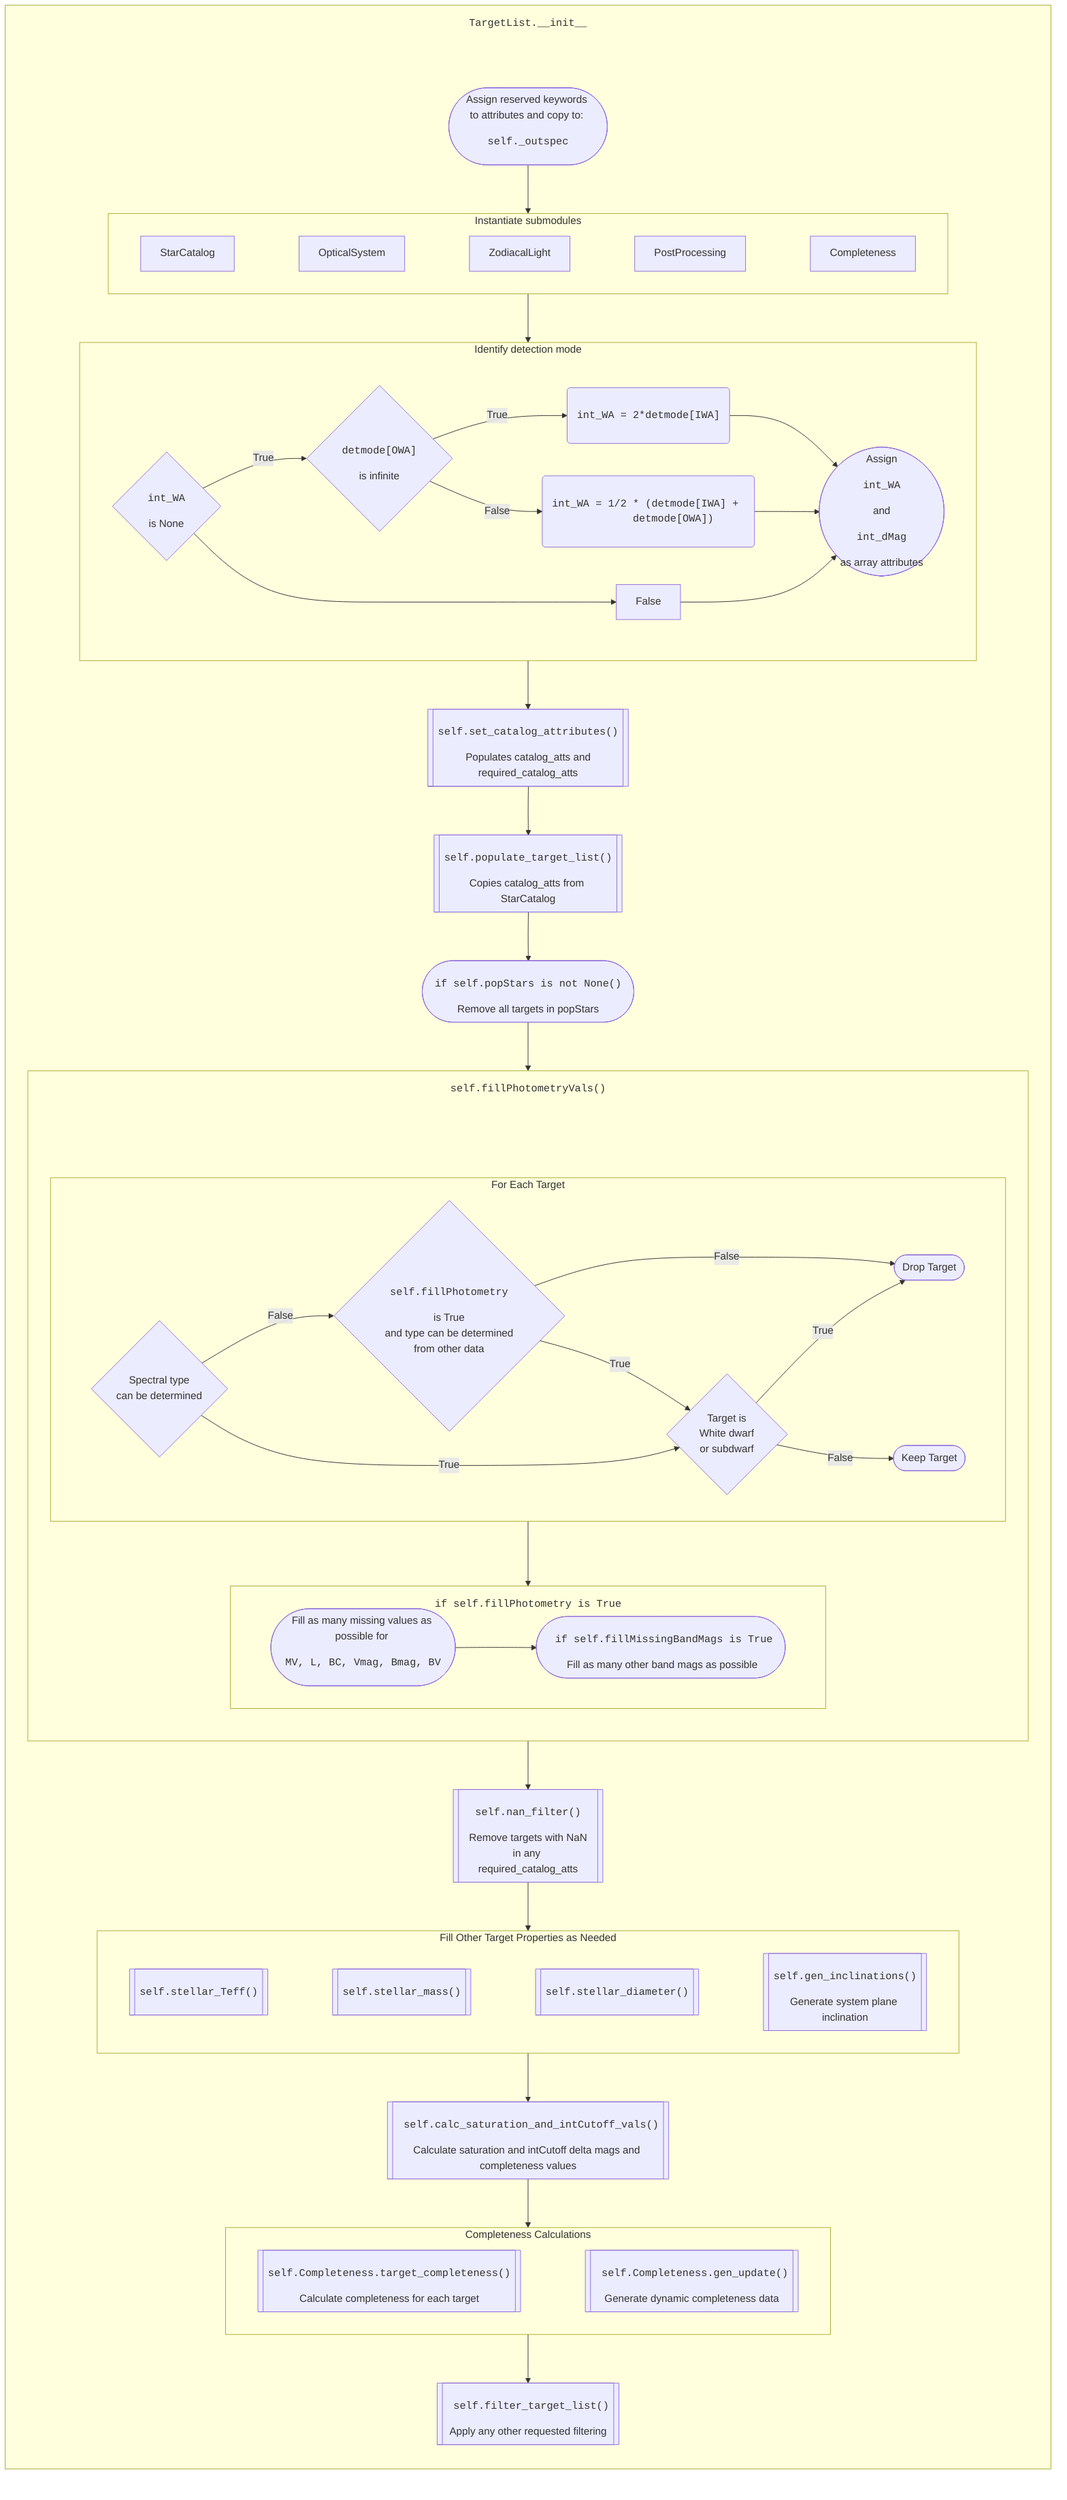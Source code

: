 flowchart TB
    subgraph TLinit["<pre>TargetList.__init__</pre>"]
    direction TB

    subgraph submods[Instantiate submodules]
        direction LR
        SM1[StarCatalog]---
        SM2[OpticalSystem]---
        SM3[ZodiacalLight]---
        SM4[PostProcessing]---
        SM5[Completeness]
        linkStyle 0 stroke-width:0px
        linkStyle 1 stroke-width:0px
        linkStyle 2 stroke-width:0px
        linkStyle 3 stroke-width:0px
    end  
    B0([" "])---B1([Assign reserved keywords to attributes and copy to: <pre>self._outspec</pre>])-->submods
    style B0 fill:none,stroke-width:0px
    linkStyle 4 stroke-width:0px

    subgraph detmode[Identify detection mode]
        B3{<pre>int_WA</pre> is None}
        B3 -- True --> B4{"<pre>detmode[OWA]</pre>is infinite"}
        B4 -- True --> B5("<pre>int_WA = 2*detmode[IWA]</pre>")
        B4 -- False --> B6("<pre>int_WA = 1/2 * (detmode[IWA] + 
        detmode[OWA])</pre>")
        B5 & B6-->B7([Assign <pre>int_WA</pre> and <pre>int_dMag</pre> as array attributes])
        B3 --> False -->B7
    end
    submods-->detmode
    detmode--> B8[["<pre>self.set_catalog_attributes()</pre> Populates catalog_atts and required_catalog_atts"]]
    B8-->B9[["<pre>self.populate_target_list()</pre>Copies catalog_atts from StarCatalog"]]
    B9-->B10(["<pre>if self.popStars is not None()</pre>Remove all targets in popStars"])
    
    subgraph fillphot["<pre>self.fillPhotometryVals()</pre>"]
        direction TB

        subgraph foreachtarg["For Each Target"]
            direction LR
            B12{"Spectral type 
            can be determined"}
            B12 -- False --> B13{"<pre>self.fillPhotometry</pre> is True 
            and type can be determined
            from other data"}
            B13 -- True --> B14{"Target is 
            White dwarf 
            or subdwarf"}
            B13 -- False --> B15([Drop Target])
            B12 -- True --> B14
            B14 -- True --> B15
            B14 -- False --> B16([Keep Target])
        end
        B11([" "])---foreachtarg
        style B11 fill:none,stroke-width:0px
        linkStyle 23 stroke-width:0px

        subgraph fillphot2["<pre>if self.fillPhotometry is True</pre>"]
            direction LR
            B17(["Fill as many missing values as possible for <pre>MV, L, BC, Vmag, Bmag, BV</pre>"])-->
            B18(["<pre> if self.fillMissingBandMags is True</pre> Fill as many other band mags as possible"])
        end
        foreachtarg-->fillphot2
    end
    B10 --> fillphot
    fillphot-->B19[["<pre>self.nan_filter()</pre> Remove targets with NaN in any required_catalog_atts"]]

    subgraph othercalcs["Fill Other Target Properties as Needed"]
        direction LR
        B20[["<pre>self.stellar_Teff()</pre>"]]---
        B21[["<pre>self.stellar_mass()</pre>"]]---
        B22[["<pre>self.stellar_diameter()</pre>"]]---
        B23[["<pre>self.gen_inclinations()</pre>Generate system plane inclination"]]
        linkStyle 28 stroke-width:0px
        linkStyle 29 stroke-width:0px
        linkStyle 30 stroke-width:0px
    end  
    B19-->othercalcs
    othercalcs-->B24[["<pre> self.calc_saturation_and_intCutoff_vals()</pre>Calculate saturation and intCutoff delta mags and completeness values"]]

    subgraph compcalcs["Completeness Calculations"]
        direction LR
        B25[["<pre>self.Completeness.target_completeness()</pre>Calculate completeness for each target"]]---
        B26[["<pre> self.Completeness.gen_update()</pre>Generate dynamic completeness data"]]
        linkStyle 33 stroke-width:0px
    end  
    B24-->compcalcs
    compcalcs--> B27[["<pre> self.filter_target_list()</pre>Apply any other requested filtering"]]



    end